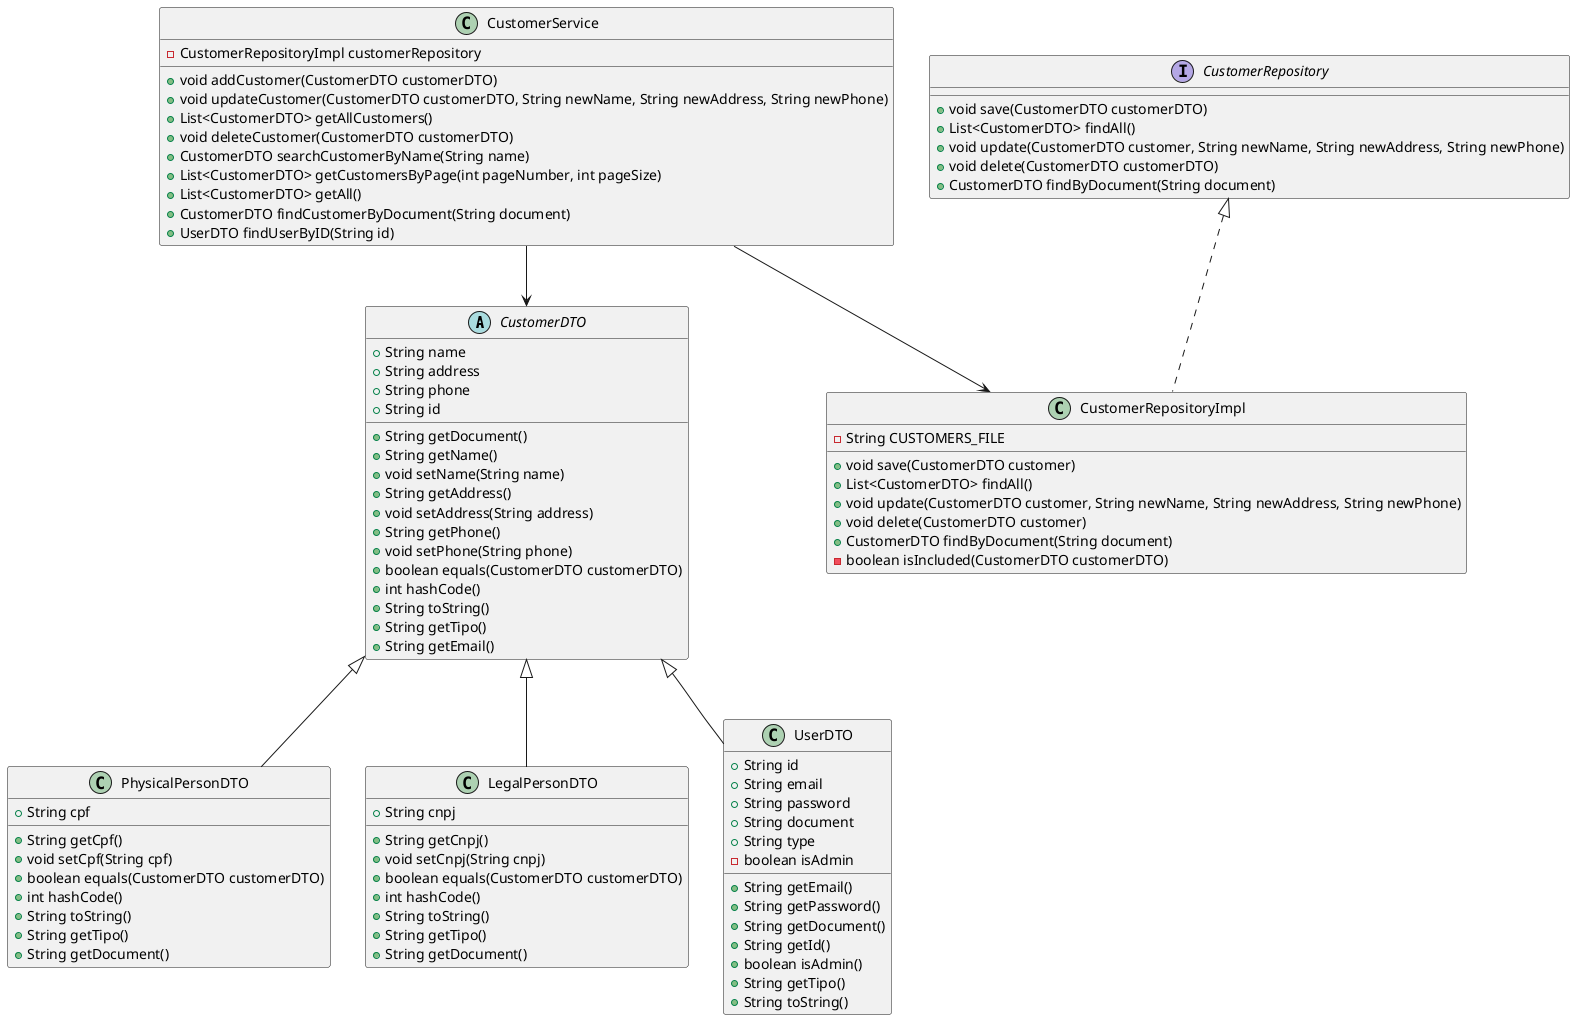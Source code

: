 @startuml
abstract class CustomerDTO {
    +String name
    +String address
    +String phone
    +String id
    +String getDocument()
    +String getName()
    +void setName(String name)
    +String getAddress()
    +void setAddress(String address)
    +String getPhone()
    +void setPhone(String phone)
    +boolean equals(CustomerDTO customerDTO)
    +int hashCode()
    +String toString()
    +String getTipo()
    +String getEmail()
}

class PhysicalPersonDTO {
    +String cpf
    +String getCpf()
    +void setCpf(String cpf)
    +boolean equals(CustomerDTO customerDTO)
    +int hashCode()
    +String toString()
    +String getTipo()
    +String getDocument()
}

class LegalPersonDTO {
    +String cnpj
    +String getCnpj()
    +void setCnpj(String cnpj)
    +boolean equals(CustomerDTO customerDTO)
    +int hashCode()
    +String toString()
    +String getTipo()
    +String getDocument()
}

class UserDTO {
    +String id
    +String email
    +String password
    +String document
    +String type
    -boolean isAdmin
    +String getEmail()
    +String getPassword()
    +String getDocument()
    +String getId()
    +boolean isAdmin()
    +String getTipo()
    +String toString()
}

interface CustomerRepository {
    +void save(CustomerDTO customerDTO)
    +List<CustomerDTO> findAll()
    +void update(CustomerDTO customer, String newName, String newAddress, String newPhone)
    +void delete(CustomerDTO customerDTO)
    +CustomerDTO findByDocument(String document)
}

class CustomerRepositoryImpl {
    -String CUSTOMERS_FILE
    +void save(CustomerDTO customer)
    +List<CustomerDTO> findAll()
    +void update(CustomerDTO customer, String newName, String newAddress, String newPhone)
    +void delete(CustomerDTO customer)
    +CustomerDTO findByDocument(String document)
    -boolean isIncluded(CustomerDTO customerDTO)
}

class CustomerService {
    -CustomerRepositoryImpl customerRepository
    +void addCustomer(CustomerDTO customerDTO)
    +void updateCustomer(CustomerDTO customerDTO, String newName, String newAddress, String newPhone)
    +List<CustomerDTO> getAllCustomers()
    +void deleteCustomer(CustomerDTO customerDTO)
    +CustomerDTO searchCustomerByName(String name)
    +List<CustomerDTO> getCustomersByPage(int pageNumber, int pageSize)
    +List<CustomerDTO> getAll()
    +CustomerDTO findCustomerByDocument(String document)
    +UserDTO findUserByID(String id)
}

CustomerDTO <|-- PhysicalPersonDTO
CustomerDTO <|-- LegalPersonDTO
CustomerDTO <|-- UserDTO
CustomerService --> CustomerDTO
CustomerRepository <|.. CustomerRepositoryImpl
CustomerService --> CustomerRepositoryImpl
@enduml